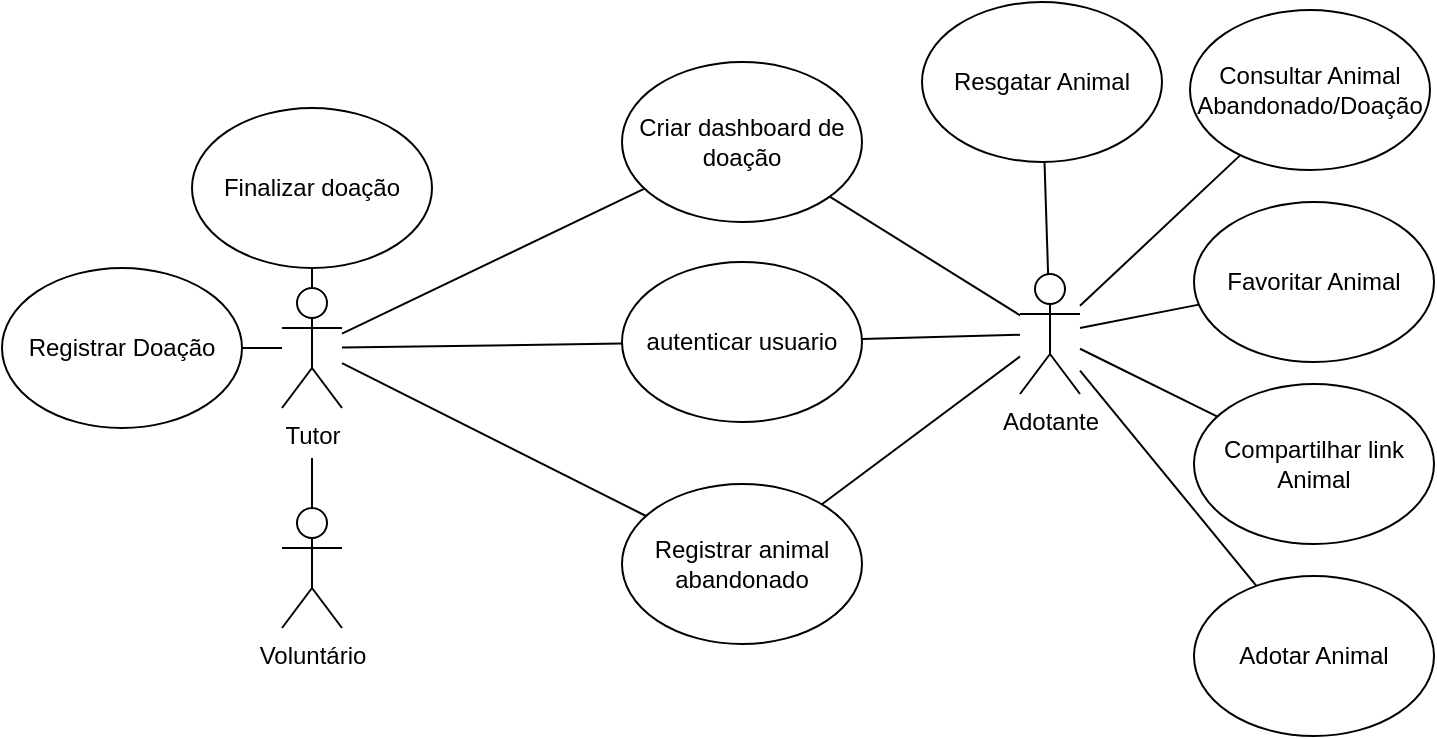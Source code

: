 <mxfile version="24.8.2">
  <diagram name="Página-1" id="UZJUa2alxurfmSEgPwZ5">
    <mxGraphModel dx="1120" dy="860" grid="0" gridSize="10" guides="1" tooltips="1" connect="1" arrows="1" fold="1" page="0" pageScale="1" pageWidth="1169" pageHeight="1654" math="0" shadow="0">
      <root>
        <mxCell id="0" />
        <mxCell id="1" parent="0" />
        <mxCell id="mdzmZsSMi9n9c2dEPzLq-1" value="Voluntário" style="shape=umlActor;verticalLabelPosition=bottom;verticalAlign=top;html=1;outlineConnect=0;" parent="1" vertex="1">
          <mxGeometry x="486" y="214" width="30" height="60" as="geometry" />
        </mxCell>
        <mxCell id="mdzmZsSMi9n9c2dEPzLq-2" value="Registrar animal abandonado" style="ellipse;whiteSpace=wrap;html=1;" parent="1" vertex="1">
          <mxGeometry x="656" y="202" width="120" height="80" as="geometry" />
        </mxCell>
        <mxCell id="mdzmZsSMi9n9c2dEPzLq-4" value="Adotante" style="shape=umlActor;verticalLabelPosition=bottom;verticalAlign=top;html=1;outlineConnect=0;" parent="1" vertex="1">
          <mxGeometry x="855" y="97" width="30" height="60" as="geometry" />
        </mxCell>
        <mxCell id="mdzmZsSMi9n9c2dEPzLq-5" value="Resgatar Animal" style="ellipse;whiteSpace=wrap;html=1;" parent="1" vertex="1">
          <mxGeometry x="806" y="-39" width="120" height="80" as="geometry" />
        </mxCell>
        <mxCell id="mdzmZsSMi9n9c2dEPzLq-6" value="Favoritar Animal" style="ellipse;whiteSpace=wrap;html=1;" parent="1" vertex="1">
          <mxGeometry x="942" y="61" width="120" height="80" as="geometry" />
        </mxCell>
        <mxCell id="mdzmZsSMi9n9c2dEPzLq-7" value="Compartilhar link Animal" style="ellipse;whiteSpace=wrap;html=1;" parent="1" vertex="1">
          <mxGeometry x="942" y="152" width="120" height="80" as="geometry" />
        </mxCell>
        <mxCell id="mdzmZsSMi9n9c2dEPzLq-8" value="Consultar Animal&lt;br&gt;Abandonado/Doação" style="ellipse;whiteSpace=wrap;html=1;" parent="1" vertex="1">
          <mxGeometry x="940" y="-35" width="120" height="80" as="geometry" />
        </mxCell>
        <mxCell id="mdzmZsSMi9n9c2dEPzLq-9" value="Adotar Animal" style="ellipse;whiteSpace=wrap;html=1;" parent="1" vertex="1">
          <mxGeometry x="942" y="248" width="120" height="80" as="geometry" />
        </mxCell>
        <mxCell id="mdzmZsSMi9n9c2dEPzLq-10" value="" style="endArrow=none;html=1;rounded=0;" parent="1" source="mdzmZsSMi9n9c2dEPzLq-5" target="mdzmZsSMi9n9c2dEPzLq-4" edge="1">
          <mxGeometry width="50" height="50" relative="1" as="geometry">
            <mxPoint x="1050" y="390" as="sourcePoint" />
            <mxPoint x="1100" y="340" as="targetPoint" />
          </mxGeometry>
        </mxCell>
        <mxCell id="mdzmZsSMi9n9c2dEPzLq-11" value="" style="endArrow=none;html=1;rounded=0;" parent="1" source="mdzmZsSMi9n9c2dEPzLq-7" target="mdzmZsSMi9n9c2dEPzLq-4" edge="1">
          <mxGeometry width="50" height="50" relative="1" as="geometry">
            <mxPoint x="1050" y="390" as="sourcePoint" />
            <mxPoint x="1100" y="340" as="targetPoint" />
          </mxGeometry>
        </mxCell>
        <mxCell id="mdzmZsSMi9n9c2dEPzLq-12" value="" style="endArrow=none;html=1;rounded=0;" parent="1" source="mdzmZsSMi9n9c2dEPzLq-9" target="mdzmZsSMi9n9c2dEPzLq-4" edge="1">
          <mxGeometry width="50" height="50" relative="1" as="geometry">
            <mxPoint x="1050" y="390" as="sourcePoint" />
            <mxPoint x="1100" y="340" as="targetPoint" />
          </mxGeometry>
        </mxCell>
        <mxCell id="mdzmZsSMi9n9c2dEPzLq-13" value="" style="endArrow=none;html=1;rounded=0;" parent="1" source="mdzmZsSMi9n9c2dEPzLq-6" target="mdzmZsSMi9n9c2dEPzLq-4" edge="1">
          <mxGeometry width="50" height="50" relative="1" as="geometry">
            <mxPoint x="1050" y="390" as="sourcePoint" />
            <mxPoint x="1100" y="340" as="targetPoint" />
          </mxGeometry>
        </mxCell>
        <mxCell id="mdzmZsSMi9n9c2dEPzLq-14" value="" style="endArrow=none;html=1;rounded=0;" parent="1" source="mdzmZsSMi9n9c2dEPzLq-8" target="mdzmZsSMi9n9c2dEPzLq-4" edge="1">
          <mxGeometry width="50" height="50" relative="1" as="geometry">
            <mxPoint x="1050" y="390" as="sourcePoint" />
            <mxPoint x="1100" y="340" as="targetPoint" />
          </mxGeometry>
        </mxCell>
        <mxCell id="mdzmZsSMi9n9c2dEPzLq-16" value="Tutor" style="shape=umlActor;verticalLabelPosition=bottom;verticalAlign=top;html=1;outlineConnect=0;" parent="1" vertex="1">
          <mxGeometry x="486" y="104" width="30" height="60" as="geometry" />
        </mxCell>
        <mxCell id="mdzmZsSMi9n9c2dEPzLq-18" value="Finalizar doação" style="ellipse;whiteSpace=wrap;html=1;" parent="1" vertex="1">
          <mxGeometry x="441" y="14" width="120" height="80" as="geometry" />
        </mxCell>
        <mxCell id="mdzmZsSMi9n9c2dEPzLq-20" value="Registrar Doação" style="ellipse;whiteSpace=wrap;html=1;" parent="1" vertex="1">
          <mxGeometry x="346" y="94" width="120" height="80" as="geometry" />
        </mxCell>
        <mxCell id="mdzmZsSMi9n9c2dEPzLq-22" value="" style="endArrow=none;html=1;rounded=0;" parent="1" source="mdzmZsSMi9n9c2dEPzLq-18" target="mdzmZsSMi9n9c2dEPzLq-16" edge="1">
          <mxGeometry width="50" height="50" relative="1" as="geometry">
            <mxPoint x="670" y="530" as="sourcePoint" />
            <mxPoint x="720" y="480" as="targetPoint" />
          </mxGeometry>
        </mxCell>
        <mxCell id="mdzmZsSMi9n9c2dEPzLq-24" value="" style="endArrow=none;html=1;rounded=0;" parent="1" source="mdzmZsSMi9n9c2dEPzLq-20" target="mdzmZsSMi9n9c2dEPzLq-16" edge="1">
          <mxGeometry width="50" height="50" relative="1" as="geometry">
            <mxPoint x="670" y="530" as="sourcePoint" />
            <mxPoint x="720" y="480" as="targetPoint" />
          </mxGeometry>
        </mxCell>
        <mxCell id="mdzmZsSMi9n9c2dEPzLq-27" value="Criar dashboard de doação" style="ellipse;whiteSpace=wrap;html=1;" parent="1" vertex="1">
          <mxGeometry x="656" y="-9" width="120" height="80" as="geometry" />
        </mxCell>
        <mxCell id="mdzmZsSMi9n9c2dEPzLq-28" value="autenticar usuario" style="ellipse;whiteSpace=wrap;html=1;" parent="1" vertex="1">
          <mxGeometry x="656" y="91" width="120" height="80" as="geometry" />
        </mxCell>
        <mxCell id="ZuF9rWcWh_Z2fgSJwQGa-1" value="" style="endArrow=none;html=1;rounded=0;" edge="1" parent="1" source="mdzmZsSMi9n9c2dEPzLq-27" target="mdzmZsSMi9n9c2dEPzLq-4">
          <mxGeometry width="50" height="50" relative="1" as="geometry">
            <mxPoint x="833" y="398.5" as="sourcePoint" />
            <mxPoint x="907" y="449.5" as="targetPoint" />
          </mxGeometry>
        </mxCell>
        <mxCell id="ZuF9rWcWh_Z2fgSJwQGa-2" value="" style="endArrow=none;html=1;rounded=0;" edge="1" parent="1" source="mdzmZsSMi9n9c2dEPzLq-28" target="mdzmZsSMi9n9c2dEPzLq-4">
          <mxGeometry width="50" height="50" relative="1" as="geometry">
            <mxPoint x="834" y="331" as="sourcePoint" />
            <mxPoint x="890" y="330" as="targetPoint" />
          </mxGeometry>
        </mxCell>
        <mxCell id="ZuF9rWcWh_Z2fgSJwQGa-4" value="" style="endArrow=none;html=1;rounded=0;" edge="1" parent="1" source="mdzmZsSMi9n9c2dEPzLq-4" target="mdzmZsSMi9n9c2dEPzLq-2">
          <mxGeometry width="50" height="50" relative="1" as="geometry">
            <mxPoint x="720" y="436" as="sourcePoint" />
            <mxPoint x="770" y="386" as="targetPoint" />
          </mxGeometry>
        </mxCell>
        <mxCell id="ZuF9rWcWh_Z2fgSJwQGa-5" value="" style="endArrow=none;html=1;rounded=0;" edge="1" parent="1" source="mdzmZsSMi9n9c2dEPzLq-2" target="mdzmZsSMi9n9c2dEPzLq-16">
          <mxGeometry width="50" height="50" relative="1" as="geometry">
            <mxPoint x="720" y="436" as="sourcePoint" />
            <mxPoint x="770" y="386" as="targetPoint" />
          </mxGeometry>
        </mxCell>
        <mxCell id="ZuF9rWcWh_Z2fgSJwQGa-6" value="" style="endArrow=none;html=1;rounded=0;" edge="1" parent="1" source="mdzmZsSMi9n9c2dEPzLq-28" target="mdzmZsSMi9n9c2dEPzLq-16">
          <mxGeometry width="50" height="50" relative="1" as="geometry">
            <mxPoint x="720" y="436" as="sourcePoint" />
            <mxPoint x="770" y="386" as="targetPoint" />
          </mxGeometry>
        </mxCell>
        <mxCell id="ZuF9rWcWh_Z2fgSJwQGa-8" value="" style="endArrow=none;html=1;rounded=0;" edge="1" parent="1" source="mdzmZsSMi9n9c2dEPzLq-16" target="mdzmZsSMi9n9c2dEPzLq-27">
          <mxGeometry width="50" height="50" relative="1" as="geometry">
            <mxPoint x="720" y="163" as="sourcePoint" />
            <mxPoint x="770" y="113" as="targetPoint" />
          </mxGeometry>
        </mxCell>
        <mxCell id="ZuF9rWcWh_Z2fgSJwQGa-10" value="" style="endArrow=none;html=1;rounded=0;" edge="1" parent="1" source="mdzmZsSMi9n9c2dEPzLq-1">
          <mxGeometry width="50" height="50" relative="1" as="geometry">
            <mxPoint x="720" y="163" as="sourcePoint" />
            <mxPoint x="501" y="189" as="targetPoint" />
          </mxGeometry>
        </mxCell>
      </root>
    </mxGraphModel>
  </diagram>
</mxfile>
